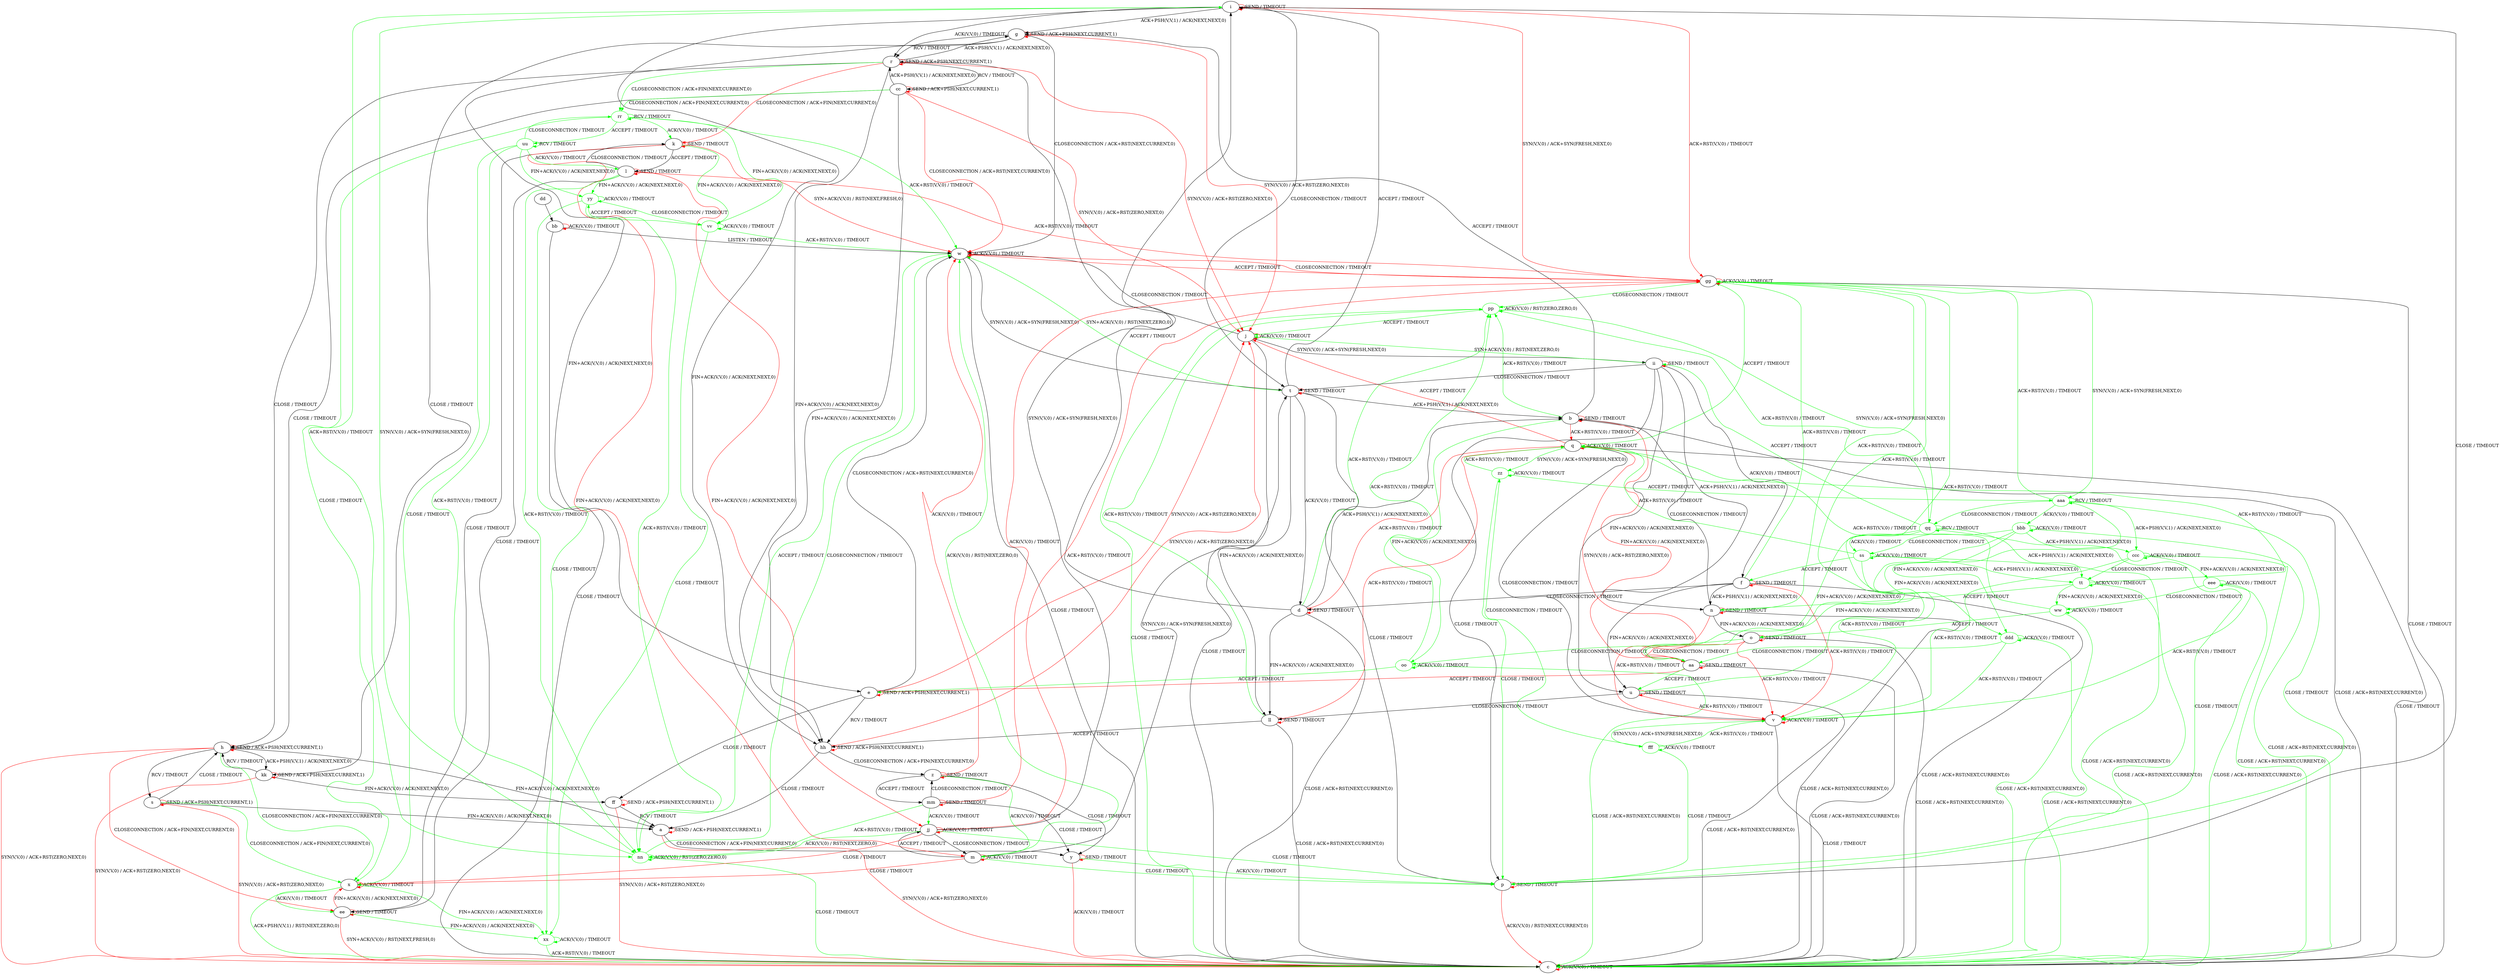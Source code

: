 digraph "" {
	graph ["Incoming time"=9.519121408462524,
		"Outgoing time"=10.779802560806274,
		Output="{'States': 58, 'Transitions': 871, 'Filename': '../results/tcp/TCP_Windows8_Server-TCP_Linux_Server-yices-2.dot'}",
		Reference="{'States': 39, 'Transitions': 495, 'Filename': '../subjects/tcp/TCP_Windows8_Server.dot'}",
		Solver=yices,
		Updated="{'States': 58, 'Transitions': 685, 'Filename': '../subjects/tcp/TCP_Linux_Server.dot'}",
		"f-measure"=0.5237288135593221,
		precision=0.4510948905109489,
		recall=0.6242424242424243
	];
	a -> a [key=0,
	color=red,
	label="SEND / ACK+PSH(NEXT,CURRENT,1)"];
a -> c [key=0,
color=red,
label="SYN(V,V,0) / ACK+RST(ZERO,NEXT,0)"];
a -> y [key=0,
label="CLOSECONNECTION / ACK+FIN(NEXT,CURRENT,0)"];
b -> b [key=0,
color=red,
label="SEND / TIMEOUT"];
b -> c [key=0,
label="CLOSE / ACK+RST(NEXT,CURRENT,0)"];
b -> g [key=0,
label="ACCEPT / TIMEOUT"];
b -> q [key=0,
color=red,
label="ACK+RST(V,V,0) / TIMEOUT"];
b -> aa [key=0,
color=red,
label="FIN+ACK(V,V,0) / ACK(NEXT,NEXT,0)"];
oo [color=green];
b -> oo [key=0,
color=green,
label="FIN+ACK(V,V,0) / ACK(NEXT,NEXT,0)"];
pp [color=green];
b -> pp [key=0,
color=green,
label="ACK+RST(V,V,0) / TIMEOUT"];
c -> c [key=0,
color=red,
label="ACK(V,V,0) / TIMEOUT"];
d -> b [key=0,
label="ACK+PSH(V,V,1) / ACK(NEXT,NEXT,0)"];
d -> c [key=0,
label="CLOSE / ACK+RST(NEXT,CURRENT,0)"];
d -> d [key=0,
color=red,
label="SEND / TIMEOUT"];
d -> q [key=0,
color=red,
label="ACK+RST(V,V,0) / TIMEOUT"];
d -> r [key=0,
label="ACCEPT / TIMEOUT"];
d -> ll [key=0,
label="FIN+ACK(V,V,0) / ACK(NEXT,NEXT,0)"];
d -> pp [key=0,
color=green,
label="ACK+RST(V,V,0) / TIMEOUT"];
e -> e [key=0,
color=red,
label="SEND / ACK+PSH(NEXT,CURRENT,1)"];
e -> j [key=0,
color=red,
label="SYN(V,V,0) / ACK+RST(ZERO,NEXT,0)"];
e -> w [key=0,
label="CLOSECONNECTION / ACK+RST(NEXT,CURRENT,0)"];
e -> ff [key=0,
label="CLOSE / TIMEOUT"];
e -> hh [key=0,
label="RCV / TIMEOUT"];
f -> c [key=0,
label="CLOSE / ACK+RST(NEXT,CURRENT,0)"];
f -> d [key=0,
label="CLOSECONNECTION / TIMEOUT"];
f -> f [key=0,
color=red,
label="SEND / TIMEOUT"];
f -> n [key=0,
label="ACK+PSH(V,V,1) / ACK(NEXT,NEXT,0)"];
f -> u [key=0,
label="FIN+ACK(V,V,0) / ACK(NEXT,NEXT,0)"];
f -> v [key=0,
color=red,
label="ACK+RST(V,V,0) / TIMEOUT"];
f -> gg [key=0,
color=green,
label="ACK+RST(V,V,0) / TIMEOUT"];
g -> e [key=0,
label="FIN+ACK(V,V,0) / ACK(NEXT,NEXT,0)"];
g -> g [key=0,
color=red,
label="SEND / ACK+PSH(NEXT,CURRENT,1)"];
g -> j [key=0,
color=red,
label="SYN(V,V,0) / ACK+RST(ZERO,NEXT,0)"];
g -> r [key=0,
label="RCV / TIMEOUT"];
g -> w [key=0,
label="CLOSECONNECTION / ACK+RST(NEXT,CURRENT,0)"];
g -> kk [key=0,
label="CLOSE / TIMEOUT"];
h -> a [key=0,
label="FIN+ACK(V,V,0) / ACK(NEXT,NEXT,0)"];
h -> c [key=0,
color=red,
label="SYN(V,V,0) / ACK+RST(ZERO,NEXT,0)"];
h -> h [key=0,
color=red,
label="SEND / ACK+PSH(NEXT,CURRENT,1)"];
h -> s [key=0,
label="RCV / TIMEOUT"];
h -> x [key=0,
color=green,
label="CLOSECONNECTION / ACK+FIN(NEXT,CURRENT,0)"];
h -> ee [key=0,
color=red,
label="CLOSECONNECTION / ACK+FIN(NEXT,CURRENT,0)"];
h -> kk [key=0,
label="ACK+PSH(V,V,1) / ACK(NEXT,NEXT,0)"];
i -> g [key=0,
label="ACK+PSH(V,V,1) / ACK(NEXT,NEXT,0)"];
i -> i [key=0,
color=red,
label="SEND / TIMEOUT"];
i -> p [key=0,
label="CLOSE / TIMEOUT"];
i -> r [key=0,
label="ACK(V,V,0) / TIMEOUT"];
i -> t [key=0,
label="CLOSECONNECTION / TIMEOUT"];
i -> gg [key=0,
color=red,
label="ACK+RST(V,V,0) / TIMEOUT"];
i -> hh [key=0,
label="FIN+ACK(V,V,0) / ACK(NEXT,NEXT,0)"];
nn [color=green];
i -> nn [key=0,
color=green,
label="ACK+RST(V,V,0) / TIMEOUT"];
j -> c [key=0,
label="CLOSE / TIMEOUT"];
j -> j [key=0,
color=red,
label="ACK(V,V,0) / TIMEOUT"];
j -> w [key=0,
label="CLOSECONNECTION / TIMEOUT"];
j -> ii [key=0,
label="SYN(V,V,0) / ACK+SYN(FRESH,NEXT,0)"];
k -> k [key=0,
color=red,
label="SEND / TIMEOUT"];
k -> l [key=0,
label="ACCEPT / TIMEOUT"];
k -> m [key=0,
color=red,
label="FIN+ACK(V,V,0) / ACK(NEXT,NEXT,0)"];
k -> w [key=0,
color=red,
label="SYN+ACK(V,V,0) / RST(NEXT,FRESH,0)"];
k -> ee [key=0,
label="CLOSE / TIMEOUT"];
vv [color=green];
k -> vv [key=0,
color=green,
label="FIN+ACK(V,V,0) / ACK(NEXT,NEXT,0)"];
l -> k [key=0,
label="CLOSECONNECTION / TIMEOUT"];
l -> l [key=0,
color=red,
label="SEND / TIMEOUT"];
l -> ee [key=0,
label="CLOSE / TIMEOUT"];
l -> gg [key=0,
color=red,
label="ACK+RST(V,V,0) / TIMEOUT"];
l -> jj [key=0,
color=red,
label="FIN+ACK(V,V,0) / ACK(NEXT,NEXT,0)"];
l -> nn [key=0,
color=green,
label="ACK+RST(V,V,0) / TIMEOUT"];
yy [color=green];
l -> yy [key=0,
color=green,
label="FIN+ACK(V,V,0) / ACK(NEXT,NEXT,0)"];
m -> m [key=0,
color=red,
label="ACK(V,V,0) / TIMEOUT"];
m -> p [key=0,
color=green,
label="CLOSE / TIMEOUT"];
m -> t [key=0,
label="SYN(V,V,0) / ACK+SYN(FRESH,NEXT,0)"];
m -> w [key=0,
color=green,
label="ACK(V,V,0) / RST(NEXT,ZERO,0)"];
m -> x [key=0,
color=red,
label="CLOSE / TIMEOUT"];
m -> jj [key=0,
label="ACCEPT / TIMEOUT"];
n -> b [key=0,
label="CLOSECONNECTION / TIMEOUT"];
n -> c [key=0,
label="CLOSE / ACK+RST(NEXT,CURRENT,0)"];
n -> n [key=0,
color=red,
label="SEND / TIMEOUT"];
n -> o [key=0,
label="FIN+ACK(V,V,0) / ACK(NEXT,NEXT,0)"];
n -> v [key=0,
color=red,
label="ACK+RST(V,V,0) / TIMEOUT"];
n -> gg [key=0,
color=green,
label="ACK+RST(V,V,0) / TIMEOUT"];
o -> c [key=0,
label="CLOSE / ACK+RST(NEXT,CURRENT,0)"];
o -> o [key=0,
color=red,
label="SEND / TIMEOUT"];
o -> v [key=0,
color=red,
label="ACK+RST(V,V,0) / TIMEOUT"];
o -> aa [key=0,
color=red,
label="CLOSECONNECTION / TIMEOUT"];
o -> gg [key=0,
color=green,
label="ACK+RST(V,V,0) / TIMEOUT"];
o -> oo [key=0,
color=green,
label="CLOSECONNECTION / TIMEOUT"];
p -> c [key=0,
color=red,
label="ACK(V,V,0) / RST(NEXT,CURRENT,0)"];
p -> p [key=0,
color=red,
label="SEND / TIMEOUT"];
q -> c [key=0,
label="CLOSE / TIMEOUT"];
q -> j [key=0,
color=red,
label="ACCEPT / TIMEOUT"];
q -> q [key=0,
color=red,
label="ACK(V,V,0) / TIMEOUT"];
q -> gg [key=0,
color=green,
label="ACCEPT / TIMEOUT"];
zz [color=green];
q -> zz [key=0,
color=green,
label="SYN(V,V,0) / ACK+SYN(FRESH,NEXT,0)"];
r -> g [key=0,
label="ACK+PSH(V,V,1) / ACK(NEXT,NEXT,0)"];
r -> h [key=0,
label="CLOSE / TIMEOUT"];
r -> j [key=0,
color=red,
label="SYN(V,V,0) / ACK+RST(ZERO,NEXT,0)"];
r -> k [key=0,
color=red,
label="CLOSECONNECTION / ACK+FIN(NEXT,CURRENT,0)"];
r -> r [key=0,
color=red,
label="SEND / ACK+PSH(NEXT,CURRENT,1)"];
r -> cc [key=0,
label="RCV / TIMEOUT"];
r -> hh [key=0,
label="FIN+ACK(V,V,0) / ACK(NEXT,NEXT,0)"];
rr [color=green];
r -> rr [key=0,
color=green,
label="CLOSECONNECTION / ACK+FIN(NEXT,CURRENT,0)"];
s -> a [key=0,
label="FIN+ACK(V,V,0) / ACK(NEXT,NEXT,0)"];
s -> c [key=0,
color=red,
label="SYN(V,V,0) / ACK+RST(ZERO,NEXT,0)"];
s -> h [key=0,
label="CLOSE / TIMEOUT"];
s -> s [key=0,
color=red,
label="SEND / ACK+PSH(NEXT,CURRENT,1)"];
s -> x [key=0,
color=green,
label="CLOSECONNECTION / ACK+FIN(NEXT,CURRENT,0)"];
t -> b [key=0,
label="ACK+PSH(V,V,1) / ACK(NEXT,NEXT,0)"];
t -> d [key=0,
label="ACK(V,V,0) / TIMEOUT"];
t -> i [key=0,
label="ACCEPT / TIMEOUT"];
t -> p [key=0,
label="CLOSE / TIMEOUT"];
t -> t [key=0,
color=red,
label="SEND / TIMEOUT"];
t -> w [key=0,
color=green,
label="SYN+ACK(V,V,0) / RST(NEXT,ZERO,0)"];
t -> ll [key=0,
label="FIN+ACK(V,V,0) / ACK(NEXT,NEXT,0)"];
u -> c [key=0,
label="CLOSE / ACK+RST(NEXT,CURRENT,0)"];
u -> u [key=0,
color=red,
label="SEND / TIMEOUT"];
u -> v [key=0,
color=red,
label="ACK+RST(V,V,0) / TIMEOUT"];
u -> gg [key=0,
color=green,
label="ACK+RST(V,V,0) / TIMEOUT"];
u -> ll [key=0,
label="CLOSECONNECTION / TIMEOUT"];
v -> c [key=0,
label="CLOSE / TIMEOUT"];
v -> q [key=0,
label="CLOSECONNECTION / TIMEOUT"];
v -> v [key=0,
color=red,
label="ACK(V,V,0) / TIMEOUT"];
fff [color=green];
v -> fff [key=0,
color=green,
label="SYN(V,V,0) / ACK+SYN(FRESH,NEXT,0)"];
w -> c [key=0,
label="CLOSE / TIMEOUT"];
w -> t [key=0,
label="SYN(V,V,0) / ACK+SYN(FRESH,NEXT,0)"];
w -> w [key=0,
color=red,
label="ACK(V,V,0) / TIMEOUT"];
w -> gg [key=0,
color=red,
label="ACCEPT / TIMEOUT"];
w -> nn [key=0,
color=green,
label="ACCEPT / TIMEOUT"];
x -> c [key=0,
color=green,
label="ACK+PSH(V,V,1) / RST(NEXT,ZERO,0)"];
x -> x [key=0,
color=red,
label="ACK(V,V,0) / TIMEOUT"];
x -> ee [key=0,
color=green,
label="ACK(V,V,0) / TIMEOUT"];
xx [color=green];
x -> xx [key=0,
color=green,
label="FIN+ACK(V,V,0) / ACK(NEXT,NEXT,0)"];
y -> c [key=0,
color=red,
label="ACK(V,V,0) / TIMEOUT"];
y -> p [key=0,
color=green,
label="ACK(V,V,0) / TIMEOUT"];
y -> y [key=0,
color=red,
label="SEND / TIMEOUT"];
z -> m [key=0,
color=green,
label="ACK(V,V,0) / TIMEOUT"];
z -> w [key=0,
color=red,
label="ACK(V,V,0) / TIMEOUT"];
z -> y [key=0,
label="CLOSE / TIMEOUT"];
z -> z [key=0,
color=red,
label="SEND / TIMEOUT"];
z -> mm [key=0,
label="ACCEPT / TIMEOUT"];
aa -> c [key=0,
label="CLOSE / ACK+RST(NEXT,CURRENT,0)"];
aa -> e [key=0,
color=red,
label="ACCEPT / TIMEOUT"];
aa -> q [key=0,
color=red,
label="SYN(V,V,0) / ACK+RST(ZERO,NEXT,0)"];
aa -> u [key=0,
color=green,
label="ACCEPT / TIMEOUT"];
aa -> aa [key=0,
color=red,
label="SEND / TIMEOUT"];
bb -> c [key=0,
label="CLOSE / TIMEOUT"];
bb -> w [key=0,
label="LISTEN / TIMEOUT"];
bb -> bb [key=0,
color=red,
label="ACK(V,V,0) / TIMEOUT"];
cc -> h [key=0,
label="CLOSE / TIMEOUT"];
cc -> j [key=0,
color=red,
label="SYN(V,V,0) / ACK+RST(ZERO,NEXT,0)"];
cc -> r [key=0,
label="ACK+PSH(V,V,1) / ACK(NEXT,NEXT,0)"];
cc -> w [key=0,
color=red,
label="CLOSECONNECTION / ACK+RST(NEXT,CURRENT,0)"];
cc -> cc [key=0,
color=red,
label="SEND / ACK+PSH(NEXT,CURRENT,1)"];
cc -> hh [key=0,
label="FIN+ACK(V,V,0) / ACK(NEXT,NEXT,0)"];
cc -> rr [key=0,
color=green,
label="CLOSECONNECTION / ACK+FIN(NEXT,CURRENT,0)"];
dd -> bb [key=0];
ee -> c [key=0,
color=red,
label="SYN+ACK(V,V,0) / RST(NEXT,FRESH,0)"];
ee -> x [key=0,
color=red,
label="FIN+ACK(V,V,0) / ACK(NEXT,NEXT,0)"];
ee -> ee [key=0,
color=red,
label="SEND / TIMEOUT"];
ee -> xx [key=0,
color=green,
label="FIN+ACK(V,V,0) / ACK(NEXT,NEXT,0)"];
ff -> a [key=0,
label="RCV / TIMEOUT"];
ff -> c [key=0,
color=red,
label="SYN(V,V,0) / ACK+RST(ZERO,NEXT,0)"];
ff -> ff [key=0,
color=red,
label="SEND / ACK+PSH(NEXT,CURRENT,1)"];
gg -> c [key=0,
label="CLOSE / TIMEOUT"];
gg -> i [key=0,
color=red,
label="SYN(V,V,0) / ACK+SYN(FRESH,NEXT,0)"];
gg -> w [key=0,
color=red,
label="CLOSECONNECTION / TIMEOUT"];
gg -> gg [key=0,
color=red,
label="ACK(V,V,0) / TIMEOUT"];
gg -> pp [key=0,
color=green,
label="CLOSECONNECTION / TIMEOUT"];
aaa [color=green];
gg -> aaa [key=0,
color=green,
label="SYN(V,V,0) / ACK+SYN(FRESH,NEXT,0)"];
hh -> a [key=0,
label="CLOSE / TIMEOUT"];
hh -> j [key=0,
color=red,
label="SYN(V,V,0) / ACK+RST(ZERO,NEXT,0)"];
hh -> z [key=0,
label="CLOSECONNECTION / ACK+FIN(NEXT,CURRENT,0)"];
hh -> hh [key=0,
color=red,
label="SEND / ACK+PSH(NEXT,CURRENT,1)"];
ii -> f [key=0,
label="ACK(V,V,0) / TIMEOUT"];
ii -> j [key=0,
color=green,
label="SYN+ACK(V,V,0) / RST(NEXT,ZERO,0)"];
ii -> n [key=0,
label="ACK+PSH(V,V,1) / ACK(NEXT,NEXT,0)"];
ii -> p [key=0,
label="CLOSE / TIMEOUT"];
ii -> t [key=0,
label="CLOSECONNECTION / TIMEOUT"];
ii -> u [key=0,
label="FIN+ACK(V,V,0) / ACK(NEXT,NEXT,0)"];
ii -> ii [key=0,
color=red,
label="SEND / TIMEOUT"];
jj -> i [key=0,
label="SYN(V,V,0) / ACK+SYN(FRESH,NEXT,0)"];
jj -> m [key=0,
label="CLOSECONNECTION / TIMEOUT"];
jj -> p [key=0,
color=green,
label="CLOSE / TIMEOUT"];
jj -> x [key=0,
color=red,
label="CLOSE / TIMEOUT"];
jj -> gg [key=0,
color=red,
label="ACK+RST(V,V,0) / TIMEOUT"];
jj -> jj [key=0,
color=red,
label="ACK(V,V,0) / TIMEOUT"];
jj -> nn [key=0,
color=green,
label="ACK(V,V,0) / RST(NEXT,ZERO,0)"];
kk -> c [key=0,
color=red,
label="SYN(V,V,0) / ACK+RST(ZERO,NEXT,0)"];
kk -> h [key=0,
label="RCV / TIMEOUT"];
kk -> ff [key=0,
label="FIN+ACK(V,V,0) / ACK(NEXT,NEXT,0)"];
kk -> kk [key=0,
color=red,
label="SEND / ACK+PSH(NEXT,CURRENT,1)"];
ll -> c [key=0,
label="CLOSE / ACK+RST(NEXT,CURRENT,0)"];
ll -> q [key=0,
color=red,
label="ACK+RST(V,V,0) / TIMEOUT"];
ll -> hh [key=0,
label="ACCEPT / TIMEOUT"];
ll -> ll [key=0,
color=red,
label="SEND / TIMEOUT"];
ll -> pp [key=0,
color=green,
label="ACK+RST(V,V,0) / TIMEOUT"];
mm -> y [key=0,
label="CLOSE / TIMEOUT"];
mm -> z [key=0,
label="CLOSECONNECTION / TIMEOUT"];
mm -> gg [key=0,
color=red,
label="ACK(V,V,0) / TIMEOUT"];
mm -> jj [key=0,
color=green,
label="ACK(V,V,0) / TIMEOUT"];
mm -> mm [key=0,
color=red,
label="SEND / TIMEOUT"];
mm -> nn [key=0,
color=green,
label="ACK+RST(V,V,0) / TIMEOUT"];
nn -> c [key=0,
color=green,
label="CLOSE / TIMEOUT"];
nn -> i [key=0,
color=green,
label="SYN(V,V,0) / ACK+SYN(FRESH,NEXT,0)"];
nn -> w [key=0,
color=green,
label="CLOSECONNECTION / TIMEOUT"];
nn -> nn [key=0,
color=green,
label="ACK(V,V,0) / RST(ZERO,ZERO,0)"];
oo -> c [key=0,
color=green,
label="CLOSE / ACK+RST(NEXT,CURRENT,0)"];
oo -> e [key=0,
color=green,
label="ACCEPT / TIMEOUT"];
oo -> oo [key=0,
color=green,
label="ACK(V,V,0) / TIMEOUT"];
oo -> pp [key=0,
color=green,
label="ACK+RST(V,V,0) / TIMEOUT"];
pp -> c [key=0,
color=green,
label="CLOSE / TIMEOUT"];
pp -> j [key=0,
color=green,
label="ACCEPT / TIMEOUT"];
pp -> pp [key=0,
color=green,
label="ACK(V,V,0) / RST(ZERO,ZERO,0)"];
qq [color=green];
pp -> qq [key=0,
color=green,
label="SYN(V,V,0) / ACK+SYN(FRESH,NEXT,0)"];
qq -> p [key=0,
color=green,
label="CLOSE / TIMEOUT"];
qq -> aa [key=0,
color=green,
label="FIN+ACK(V,V,0) / ACK(NEXT,NEXT,0)"];
qq -> ii [key=0,
color=green,
label="ACCEPT / TIMEOUT"];
qq -> pp [key=0,
color=green,
label="ACK+RST(V,V,0) / TIMEOUT"];
qq -> qq [key=0,
color=green,
label="RCV / TIMEOUT"];
ss [color=green];
qq -> ss [key=0,
color=green,
label="ACK(V,V,0) / TIMEOUT"];
tt [color=green];
qq -> tt [key=0,
color=green,
label="ACK+PSH(V,V,1) / ACK(NEXT,NEXT,0)"];
rr -> k [key=0,
color=green,
label="ACK(V,V,0) / TIMEOUT"];
rr -> w [key=0,
color=green,
label="ACK+RST(V,V,0) / TIMEOUT"];
rr -> x [key=0,
color=green,
label="CLOSE / TIMEOUT"];
rr -> rr [key=0,
color=green,
label="RCV / TIMEOUT"];
uu [color=green];
rr -> uu [key=0,
color=green,
label="ACCEPT / TIMEOUT"];
rr -> vv [key=0,
color=green,
label="FIN+ACK(V,V,0) / ACK(NEXT,NEXT,0)"];
ss -> c [key=0,
color=green,
label="CLOSE / ACK+RST(NEXT,CURRENT,0)"];
ss -> f [key=0,
color=green,
label="ACCEPT / TIMEOUT"];
ss -> q [key=0,
color=green,
label="ACK+RST(V,V,0) / TIMEOUT"];
ss -> aa [key=0,
color=green,
label="FIN+ACK(V,V,0) / ACK(NEXT,NEXT,0)"];
ss -> ss [key=0,
color=green,
label="ACK(V,V,0) / TIMEOUT"];
ss -> tt [key=0,
color=green,
label="ACK+PSH(V,V,1) / ACK(NEXT,NEXT,0)"];
tt -> c [key=0,
color=green,
label="CLOSE / ACK+RST(NEXT,CURRENT,0)"];
tt -> n [key=0,
color=green,
label="ACCEPT / TIMEOUT"];
tt -> q [key=0,
color=green,
label="ACK+RST(V,V,0) / TIMEOUT"];
tt -> tt [key=0,
color=green,
label="ACK(V,V,0) / TIMEOUT"];
ww [color=green];
tt -> ww [key=0,
color=green,
label="FIN+ACK(V,V,0) / ACK(NEXT,NEXT,0)"];
uu -> l [key=0,
color=green,
label="ACK(V,V,0) / TIMEOUT"];
uu -> x [key=0,
color=green,
label="CLOSE / TIMEOUT"];
uu -> nn [key=0,
color=green,
label="ACK+RST(V,V,0) / TIMEOUT"];
uu -> rr [key=0,
color=green,
label="CLOSECONNECTION / TIMEOUT"];
uu -> uu [key=0,
color=green,
label="RCV / TIMEOUT"];
uu -> yy [key=0,
color=green,
label="FIN+ACK(V,V,0) / ACK(NEXT,NEXT,0)"];
vv -> w [key=0,
color=green,
label="ACK+RST(V,V,0) / TIMEOUT"];
vv -> vv [key=0,
color=green,
label="ACK(V,V,0) / TIMEOUT"];
vv -> xx [key=0,
color=green,
label="CLOSE / TIMEOUT"];
vv -> yy [key=0,
color=green,
label="ACCEPT / TIMEOUT"];
ww -> c [key=0,
color=green,
label="CLOSE / ACK+RST(NEXT,CURRENT,0)"];
ww -> o [key=0,
color=green,
label="ACCEPT / TIMEOUT"];
ww -> q [key=0,
color=green,
label="ACK+RST(V,V,0) / TIMEOUT"];
ww -> ww [key=0,
color=green,
label="ACK(V,V,0) / TIMEOUT"];
xx -> c [key=0,
color=green,
label="ACK+RST(V,V,0) / TIMEOUT"];
xx -> xx [key=0,
color=green,
label="ACK(V,V,0) / TIMEOUT"];
yy -> nn [key=0,
color=green,
label="ACK+RST(V,V,0) / TIMEOUT"];
yy -> vv [key=0,
color=green,
label="CLOSECONNECTION / TIMEOUT"];
yy -> xx [key=0,
color=green,
label="CLOSE / TIMEOUT"];
yy -> yy [key=0,
color=green,
label="ACK(V,V,0) / TIMEOUT"];
zz -> p [key=0,
color=green,
label="CLOSE / TIMEOUT"];
zz -> q [key=0,
color=green,
label="ACK+RST(V,V,0) / TIMEOUT"];
zz -> zz [key=0,
color=green,
label="ACK(V,V,0) / TIMEOUT"];
zz -> aaa [key=0,
color=green,
label="ACCEPT / TIMEOUT"];
aaa -> p [key=0,
color=green,
label="CLOSE / TIMEOUT"];
aaa -> gg [key=0,
color=green,
label="ACK+RST(V,V,0) / TIMEOUT"];
aaa -> qq [key=0,
color=green,
label="CLOSECONNECTION / TIMEOUT"];
aaa -> aaa [key=0,
color=green,
label="RCV / TIMEOUT"];
bbb [color=green];
aaa -> bbb [key=0,
color=green,
label="ACK(V,V,0) / TIMEOUT"];
ccc [color=green];
aaa -> ccc [key=0,
color=green,
label="ACK+PSH(V,V,1) / ACK(NEXT,NEXT,0)"];
ddd [color=green];
aaa -> ddd [key=0,
color=green,
label="FIN+ACK(V,V,0) / ACK(NEXT,NEXT,0)"];
bbb -> c [key=0,
color=green,
label="CLOSE / ACK+RST(NEXT,CURRENT,0)"];
bbb -> v [key=0,
color=green,
label="ACK+RST(V,V,0) / TIMEOUT"];
bbb -> ss [key=0,
color=green,
label="CLOSECONNECTION / TIMEOUT"];
bbb -> bbb [key=0,
color=green,
label="ACK(V,V,0) / TIMEOUT"];
bbb -> ccc [key=0,
color=green,
label="ACK+PSH(V,V,1) / ACK(NEXT,NEXT,0)"];
bbb -> ddd [key=0,
color=green,
label="FIN+ACK(V,V,0) / ACK(NEXT,NEXT,0)"];
ccc -> c [key=0,
color=green,
label="CLOSE / ACK+RST(NEXT,CURRENT,0)"];
ccc -> v [key=0,
color=green,
label="ACK+RST(V,V,0) / TIMEOUT"];
ccc -> tt [key=0,
color=green,
label="CLOSECONNECTION / TIMEOUT"];
ccc -> ccc [key=0,
color=green,
label="ACK(V,V,0) / TIMEOUT"];
eee [color=green];
ccc -> eee [key=0,
color=green,
label="FIN+ACK(V,V,0) / ACK(NEXT,NEXT,0)"];
ddd -> c [key=0,
color=green,
label="CLOSE / ACK+RST(NEXT,CURRENT,0)"];
ddd -> v [key=0,
color=green,
label="ACK+RST(V,V,0) / TIMEOUT"];
ddd -> aa [key=0,
color=green,
label="CLOSECONNECTION / TIMEOUT"];
ddd -> ddd [key=0,
color=green,
label="ACK(V,V,0) / TIMEOUT"];
eee -> c [key=0,
color=green,
label="CLOSE / ACK+RST(NEXT,CURRENT,0)"];
eee -> v [key=0,
color=green,
label="ACK+RST(V,V,0) / TIMEOUT"];
eee -> ww [key=0,
color=green,
label="CLOSECONNECTION / TIMEOUT"];
eee -> eee [key=0,
color=green,
label="ACK(V,V,0) / TIMEOUT"];
fff -> p [key=0,
color=green,
label="CLOSE / TIMEOUT"];
fff -> v [key=0,
color=green,
label="ACK+RST(V,V,0) / TIMEOUT"];
fff -> zz [key=0,
color=green,
label="CLOSECONNECTION / TIMEOUT"];
fff -> fff [key=0,
color=green,
label="ACK(V,V,0) / TIMEOUT"];
}
